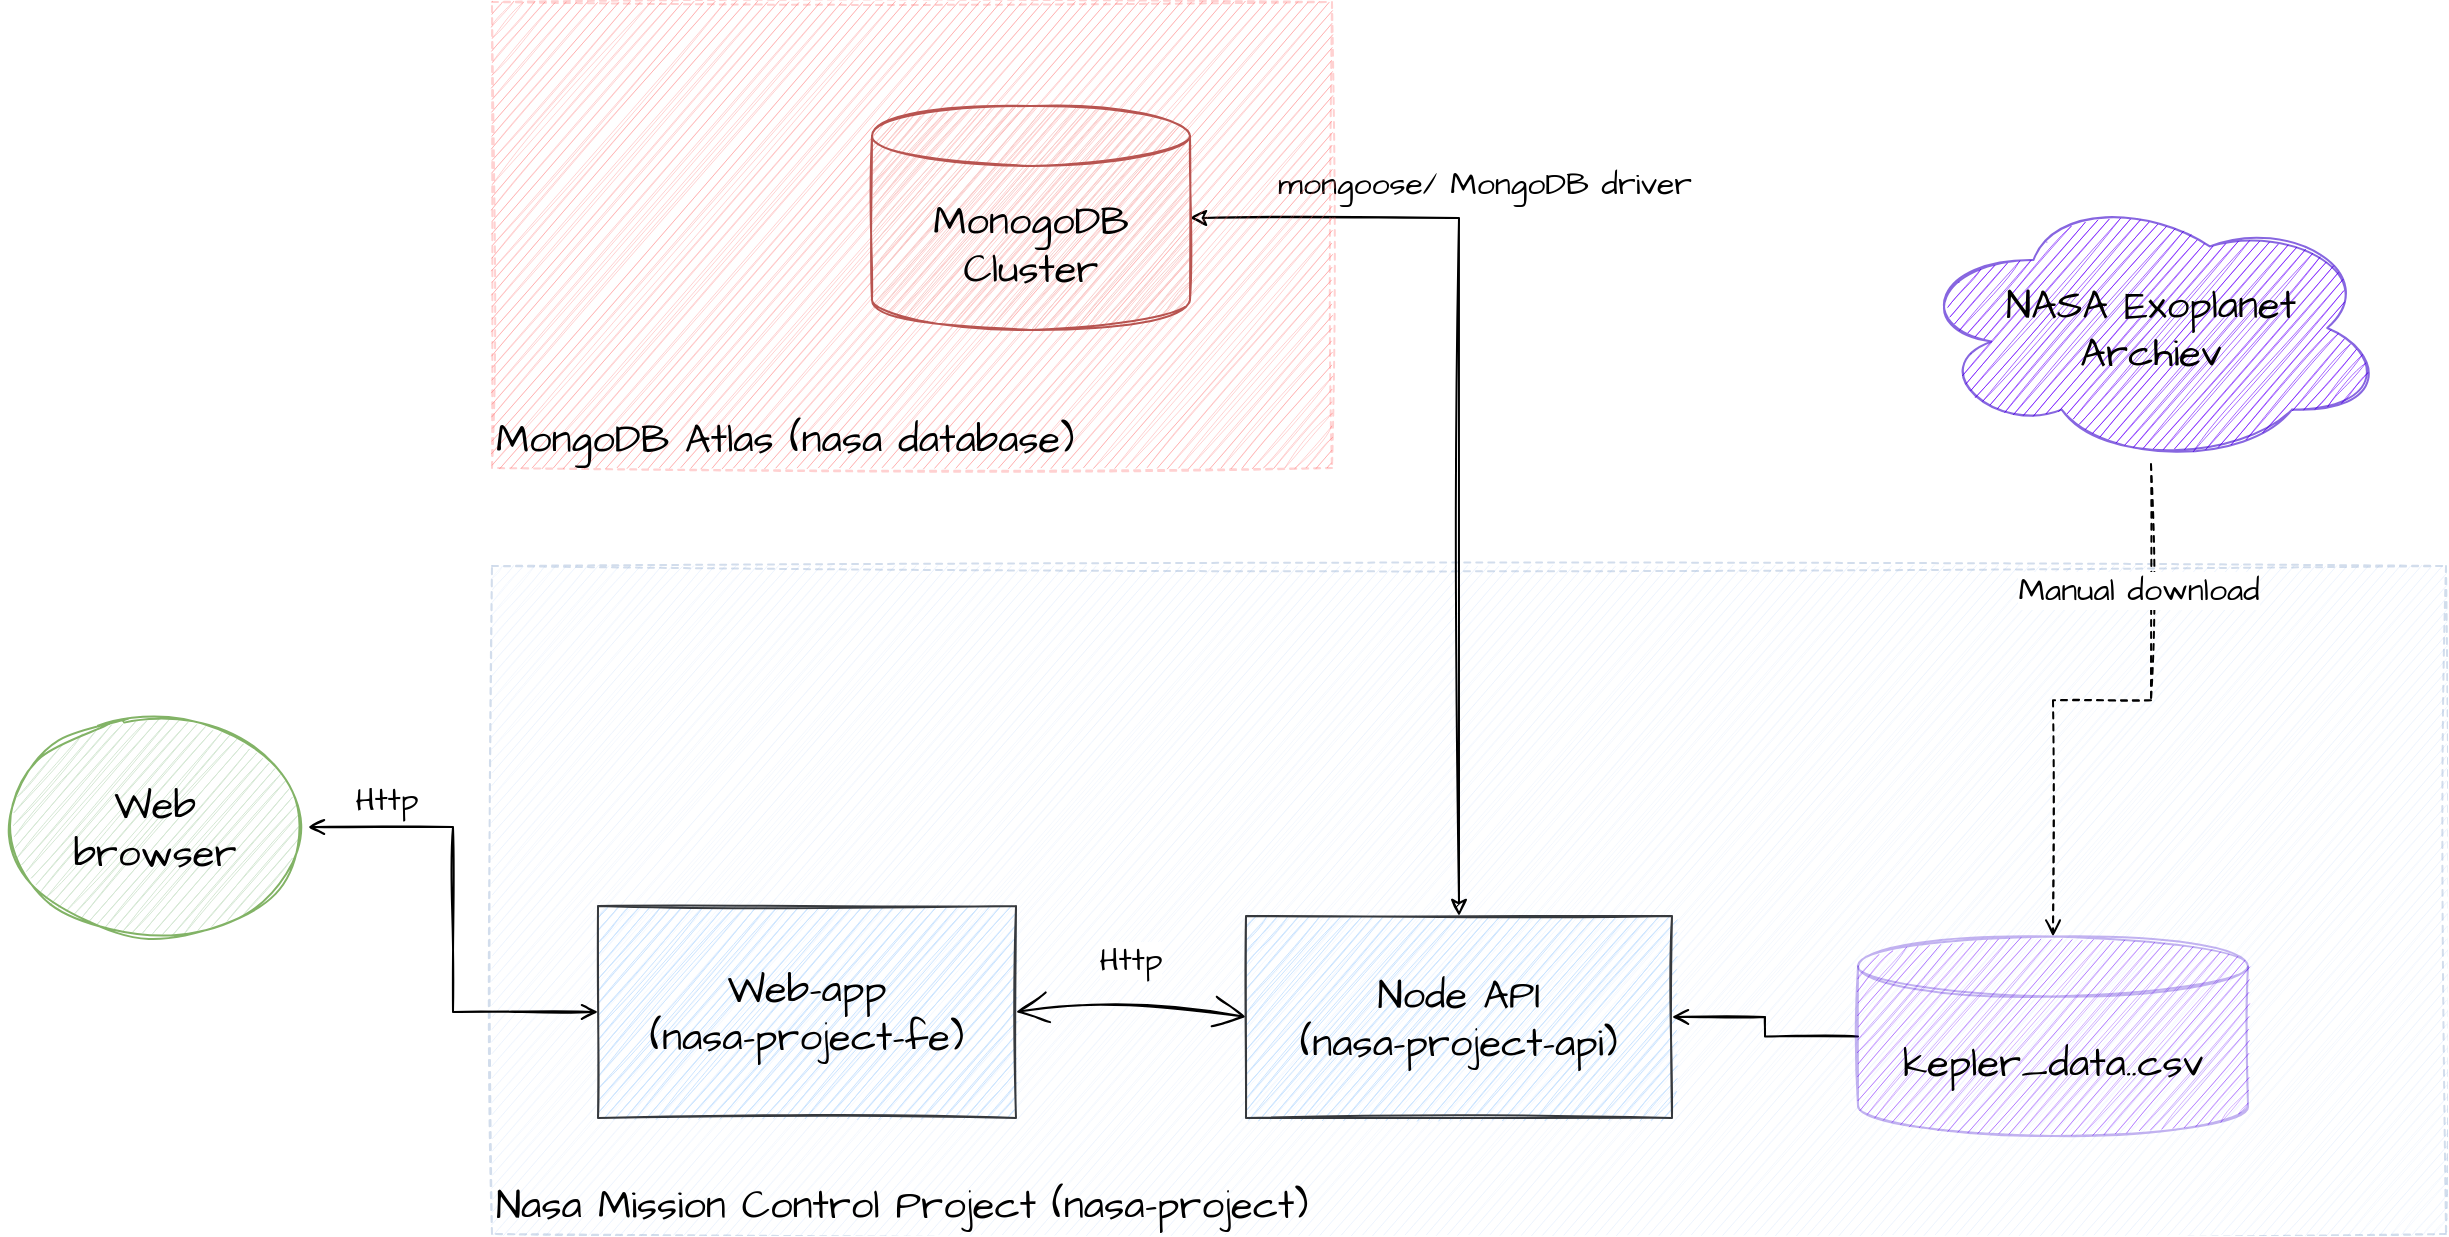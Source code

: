 <mxfile version="15.8.6" type="device"><diagram id="KdEoejyEQEFmwy3f3X2Z" name="Page-1"><mxGraphModel dx="2226" dy="1225" grid="0" gridSize="10" guides="1" tooltips="1" connect="1" arrows="1" fold="1" page="0" pageScale="1" pageWidth="827" pageHeight="1169" math="0" shadow="0"><root><mxCell id="0"/><mxCell id="1" parent="0"/><mxCell id="x90igX7gv7xAVzmtMuLa-2" value="Nasa Mission Control Project (nasa-project)" style="rounded=0;whiteSpace=wrap;html=1;sketch=1;hachureGap=4;fontFamily=Architects Daughter;fontSource=https%3A%2F%2Ffonts.googleapis.com%2Fcss%3Ffamily%3DArchitects%2BDaughter;fontSize=20;dashed=1;verticalAlign=bottom;fillColor=#dae8fc;strokeColor=#6c8ebf;opacity=30;align=left;" parent="1" vertex="1"><mxGeometry x="-277" y="268" width="977" height="334" as="geometry"/></mxCell><mxCell id="x90igX7gv7xAVzmtMuLa-5" value="Http&lt;br&gt;" style="edgeStyle=none;curved=1;rounded=0;sketch=1;hachureGap=4;orthogonalLoop=1;jettySize=auto;html=1;exitX=1;exitY=0.5;exitDx=0;exitDy=0;entryX=0;entryY=0.5;entryDx=0;entryDy=0;fontFamily=Architects Daughter;fontSource=https%3A%2F%2Ffonts.googleapis.com%2Fcss%3Ffamily%3DArchitects%2BDaughter;fontSize=16;endArrow=open;startSize=14;endSize=14;sourcePerimeterSpacing=8;targetPerimeterSpacing=8;startArrow=open;startFill=0;" parent="1" source="x90igX7gv7xAVzmtMuLa-3" target="x90igX7gv7xAVzmtMuLa-4" edge="1"><mxGeometry x="-0.061" y="18" relative="1" as="geometry"><Array as="points"><mxPoint x="39" y="483"/></Array><mxPoint as="offset"/></mxGeometry></mxCell><mxCell id="x90igX7gv7xAVzmtMuLa-3" value="Web-app&lt;br&gt;(nasa-project-fe)" style="rounded=0;whiteSpace=wrap;html=1;sketch=1;hachureGap=4;fontFamily=Architects Daughter;fontSource=https%3A%2F%2Ffonts.googleapis.com%2Fcss%3Ffamily%3DArchitects%2BDaughter;fontSize=20;fillColor=#cce5ff;strokeColor=#36393d;" parent="1" vertex="1"><mxGeometry x="-224" y="438" width="209" height="106" as="geometry"/></mxCell><mxCell id="x90igX7gv7xAVzmtMuLa-4" value="Node API&lt;br&gt;(nasa-project-api)" style="rounded=0;whiteSpace=wrap;html=1;sketch=1;hachureGap=4;fontFamily=Architects Daughter;fontSource=https%3A%2F%2Ffonts.googleapis.com%2Fcss%3Ffamily%3DArchitects%2BDaughter;fontSize=20;fillColor=#cce5ff;strokeColor=#36393d;" parent="1" vertex="1"><mxGeometry x="100" y="443" width="213" height="101" as="geometry"/></mxCell><mxCell id="X7ppUD3Eqsdu0-PcayZg-3" value="" style="group;fontSize=20;verticalAlign=middle;" parent="1" vertex="1" connectable="0"><mxGeometry x="-522" y="346" width="153" height="105" as="geometry"/></mxCell><mxCell id="X7ppUD3Eqsdu0-PcayZg-1" value="&lt;span style=&quot;font-family: &amp;#34;architects daughter&amp;#34;&quot;&gt;Web&lt;br&gt;browser&lt;/span&gt;" style="ellipse;whiteSpace=wrap;html=1;fillColor=#d5e8d4;strokeColor=#82b366;sketch=1;fontSize=20;fontFamily=Architects Daughter;fontSource=https%3A%2F%2Ffonts.googleapis.com%2Fcss%3Ffamily%3DArchitects%2BDaughter;" parent="X7ppUD3Eqsdu0-PcayZg-3" vertex="1"><mxGeometry width="153" height="105" as="geometry"/></mxCell><mxCell id="X7ppUD3Eqsdu0-PcayZg-4" style="rounded=0;orthogonalLoop=1;jettySize=auto;html=1;entryX=0;entryY=0.5;entryDx=0;entryDy=0;fontSize=12;sketch=1;startArrow=open;startFill=0;edgeStyle=orthogonalEdgeStyle;endArrow=open;endFill=0;" parent="1" source="X7ppUD3Eqsdu0-PcayZg-1" target="x90igX7gv7xAVzmtMuLa-3" edge="1"><mxGeometry relative="1" as="geometry"/></mxCell><mxCell id="X7ppUD3Eqsdu0-PcayZg-5" value="&lt;font face=&quot;Architects Daughter&quot; data-font-src=&quot;https://fonts.googleapis.com/css?family=Architects+Daughter&quot; style=&quot;font-size: 16px;&quot;&gt;Http&lt;/font&gt;" style="edgeLabel;html=1;align=center;verticalAlign=middle;resizable=0;points=[];fontSize=16;" parent="X7ppUD3Eqsdu0-PcayZg-4" vertex="1" connectable="0"><mxGeometry x="-0.683" y="2" relative="1" as="geometry"><mxPoint x="1" y="-12" as="offset"/></mxGeometry></mxCell><mxCell id="X7ppUD3Eqsdu0-PcayZg-8" style="edgeStyle=orthogonalEdgeStyle;rounded=0;sketch=1;orthogonalLoop=1;jettySize=auto;html=1;entryX=1;entryY=0.5;entryDx=0;entryDy=0;fontFamily=Architects Daughter;fontSource=https%3A%2F%2Ffonts.googleapis.com%2Fcss%3Ffamily%3DArchitects%2BDaughter;fontSize=12;startArrow=none;startFill=0;endArrow=open;endFill=0;" parent="1" source="X7ppUD3Eqsdu0-PcayZg-6" target="x90igX7gv7xAVzmtMuLa-4" edge="1"><mxGeometry relative="1" as="geometry"/></mxCell><mxCell id="X7ppUD3Eqsdu0-PcayZg-6" value="kepler_data..csv" style="shape=cylinder3;whiteSpace=wrap;html=1;boundedLbl=1;backgroundOutline=1;size=15;sketch=1;fontFamily=Architects Daughter;fontSource=https%3A%2F%2Ffonts.googleapis.com%2Fcss%3Ffamily%3DArchitects%2BDaughter;fontSize=20;verticalAlign=middle;fillColor=#6a00ff;fontColor=#000000;strokeColor=#3700CC;opacity=30;" parent="1" vertex="1"><mxGeometry x="406" y="453.25" width="195" height="99.75" as="geometry"/></mxCell><mxCell id="X7ppUD3Eqsdu0-PcayZg-10" style="edgeStyle=orthogonalEdgeStyle;rounded=0;sketch=1;orthogonalLoop=1;jettySize=auto;html=1;fontFamily=Architects Daughter;fontSource=https%3A%2F%2Ffonts.googleapis.com%2Fcss%3Ffamily%3DArchitects%2BDaughter;fontSize=12;startArrow=none;startFill=0;endArrow=open;endFill=0;dashed=1;" parent="1" source="X7ppUD3Eqsdu0-PcayZg-9" target="X7ppUD3Eqsdu0-PcayZg-6" edge="1"><mxGeometry relative="1" as="geometry"/></mxCell><mxCell id="X7ppUD3Eqsdu0-PcayZg-11" value="Manual download" style="edgeLabel;html=1;align=center;verticalAlign=middle;resizable=0;points=[];fontSize=16;fontFamily=Architects Daughter;" parent="X7ppUD3Eqsdu0-PcayZg-10" vertex="1" connectable="0"><mxGeometry x="-0.457" y="4" relative="1" as="geometry"><mxPoint x="-11" y="-15" as="offset"/></mxGeometry></mxCell><mxCell id="X7ppUD3Eqsdu0-PcayZg-9" value="NASA Exoplanet &lt;br style=&quot;font-size: 20px;&quot;&gt;Archiev" style="ellipse;shape=cloud;whiteSpace=wrap;html=1;sketch=1;fontFamily=Architects Daughter;fontSource=https%3A%2F%2Ffonts.googleapis.com%2Fcss%3Ffamily%3DArchitects%2BDaughter;fontSize=20;verticalAlign=middle;fillColor=#6a00ff;strokeColor=#3700CC;fontColor=#000000;opacity=60;fontStyle=0" parent="1" vertex="1"><mxGeometry x="435" y="81" width="235" height="136" as="geometry"/></mxCell><mxCell id="uNs8EkIXN9mu--U-6wNl-6" style="edgeStyle=orthogonalEdgeStyle;rounded=0;sketch=1;orthogonalLoop=1;jettySize=auto;html=1;fontFamily=Architects Daughter;fontSource=https%3A%2F%2Ffonts.googleapis.com%2Fcss%3Ffamily%3DArchitects%2BDaughter;fontSize=16;exitX=1;exitY=0.5;exitDx=0;exitDy=0;exitPerimeter=0;startArrow=classic;startFill=0;" edge="1" parent="1" source="uNs8EkIXN9mu--U-6wNl-1" target="x90igX7gv7xAVzmtMuLa-4"><mxGeometry relative="1" as="geometry"/></mxCell><mxCell id="uNs8EkIXN9mu--U-6wNl-8" value="mongoose/ MongoDB driver" style="edgeLabel;html=1;align=center;verticalAlign=middle;resizable=0;points=[];fontSize=16;fontFamily=Architects Daughter;" vertex="1" connectable="0" parent="uNs8EkIXN9mu--U-6wNl-6"><mxGeometry x="-0.467" y="-2" relative="1" as="geometry"><mxPoint x="18" y="-19" as="offset"/></mxGeometry></mxCell><mxCell id="uNs8EkIXN9mu--U-6wNl-9" value="" style="group;sketch=1;" vertex="1" connectable="0" parent="1"><mxGeometry x="-277" y="-14" width="420" height="233" as="geometry"/></mxCell><mxCell id="uNs8EkIXN9mu--U-6wNl-4" value="MongoDB Atlas (nasa database)" style="rounded=0;whiteSpace=wrap;html=1;shadow=0;sketch=1;fontFamily=Architects Daughter;fontSource=https%3A%2F%2Ffonts.googleapis.com%2Fcss%3Ffamily%3DArchitects%2BDaughter;fontSize=20;fillColor=#FF6666;opacity=30;dashed=1;verticalAlign=bottom;align=left;strokeColor=#FF6666;" vertex="1" parent="uNs8EkIXN9mu--U-6wNl-9"><mxGeometry width="420" height="233" as="geometry"/></mxCell><mxCell id="uNs8EkIXN9mu--U-6wNl-1" value="MonogoDB&lt;br style=&quot;font-size: 20px;&quot;&gt;Cluster" style="shape=cylinder3;whiteSpace=wrap;html=1;boundedLbl=1;backgroundOutline=1;size=15;fillColor=#f8cecc;strokeColor=#b85450;sketch=1;fontFamily=Architects Daughter;fontSource=https%3A%2F%2Ffonts.googleapis.com%2Fcss%3Ffamily%3DArchitects%2BDaughter;fontStyle=0;fontSize=20;shadow=0;" vertex="1" parent="uNs8EkIXN9mu--U-6wNl-9"><mxGeometry x="190" y="52" width="159" height="111.96" as="geometry"/></mxCell></root></mxGraphModel></diagram></mxfile>